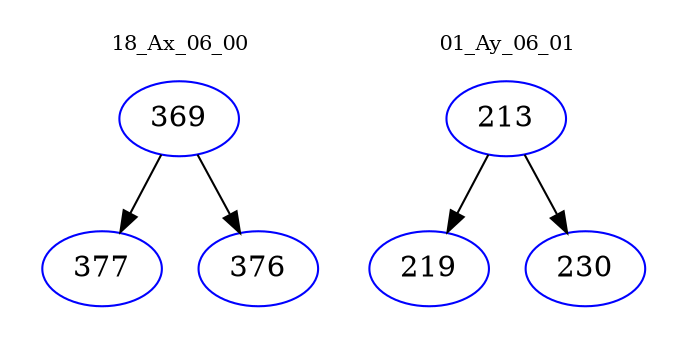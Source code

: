 digraph{
subgraph cluster_0 {
color = white
label = "18_Ax_06_00";
fontsize=10;
T0_369 [label="369", color="blue"]
T0_369 -> T0_377 [color="black"]
T0_377 [label="377", color="blue"]
T0_369 -> T0_376 [color="black"]
T0_376 [label="376", color="blue"]
}
subgraph cluster_1 {
color = white
label = "01_Ay_06_01";
fontsize=10;
T1_213 [label="213", color="blue"]
T1_213 -> T1_219 [color="black"]
T1_219 [label="219", color="blue"]
T1_213 -> T1_230 [color="black"]
T1_230 [label="230", color="blue"]
}
}
